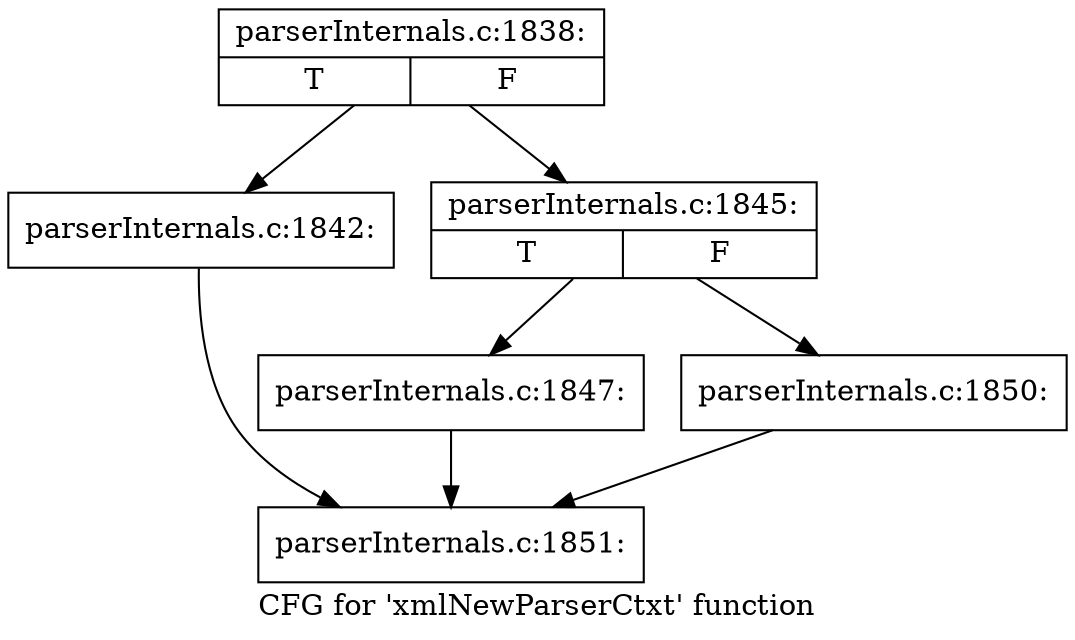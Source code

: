 digraph "CFG for 'xmlNewParserCtxt' function" {
	label="CFG for 'xmlNewParserCtxt' function";

	Node0x3c99520 [shape=record,label="{parserInternals.c:1838:|{<s0>T|<s1>F}}"];
	Node0x3c99520 -> Node0x3c99600;
	Node0x3c99520 -> Node0x3c86940;
	Node0x3c99600 [shape=record,label="{parserInternals.c:1842:}"];
	Node0x3c99600 -> Node0x3c99650;
	Node0x3c86940 [shape=record,label="{parserInternals.c:1845:|{<s0>T|<s1>F}}"];
	Node0x3c86940 -> Node0x3c9ab50;
	Node0x3c86940 -> Node0x3c9aba0;
	Node0x3c9ab50 [shape=record,label="{parserInternals.c:1847:}"];
	Node0x3c9ab50 -> Node0x3c99650;
	Node0x3c9aba0 [shape=record,label="{parserInternals.c:1850:}"];
	Node0x3c9aba0 -> Node0x3c99650;
	Node0x3c99650 [shape=record,label="{parserInternals.c:1851:}"];
}
